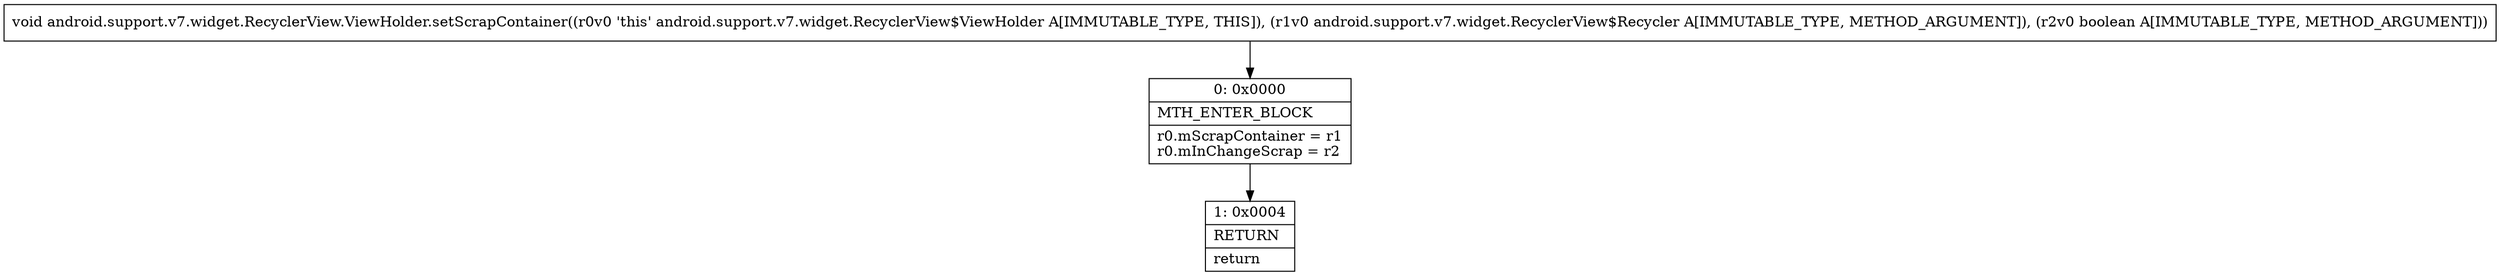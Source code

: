 digraph "CFG forandroid.support.v7.widget.RecyclerView.ViewHolder.setScrapContainer(Landroid\/support\/v7\/widget\/RecyclerView$Recycler;Z)V" {
Node_0 [shape=record,label="{0\:\ 0x0000|MTH_ENTER_BLOCK\l|r0.mScrapContainer = r1\lr0.mInChangeScrap = r2\l}"];
Node_1 [shape=record,label="{1\:\ 0x0004|RETURN\l|return\l}"];
MethodNode[shape=record,label="{void android.support.v7.widget.RecyclerView.ViewHolder.setScrapContainer((r0v0 'this' android.support.v7.widget.RecyclerView$ViewHolder A[IMMUTABLE_TYPE, THIS]), (r1v0 android.support.v7.widget.RecyclerView$Recycler A[IMMUTABLE_TYPE, METHOD_ARGUMENT]), (r2v0 boolean A[IMMUTABLE_TYPE, METHOD_ARGUMENT])) }"];
MethodNode -> Node_0;
Node_0 -> Node_1;
}

